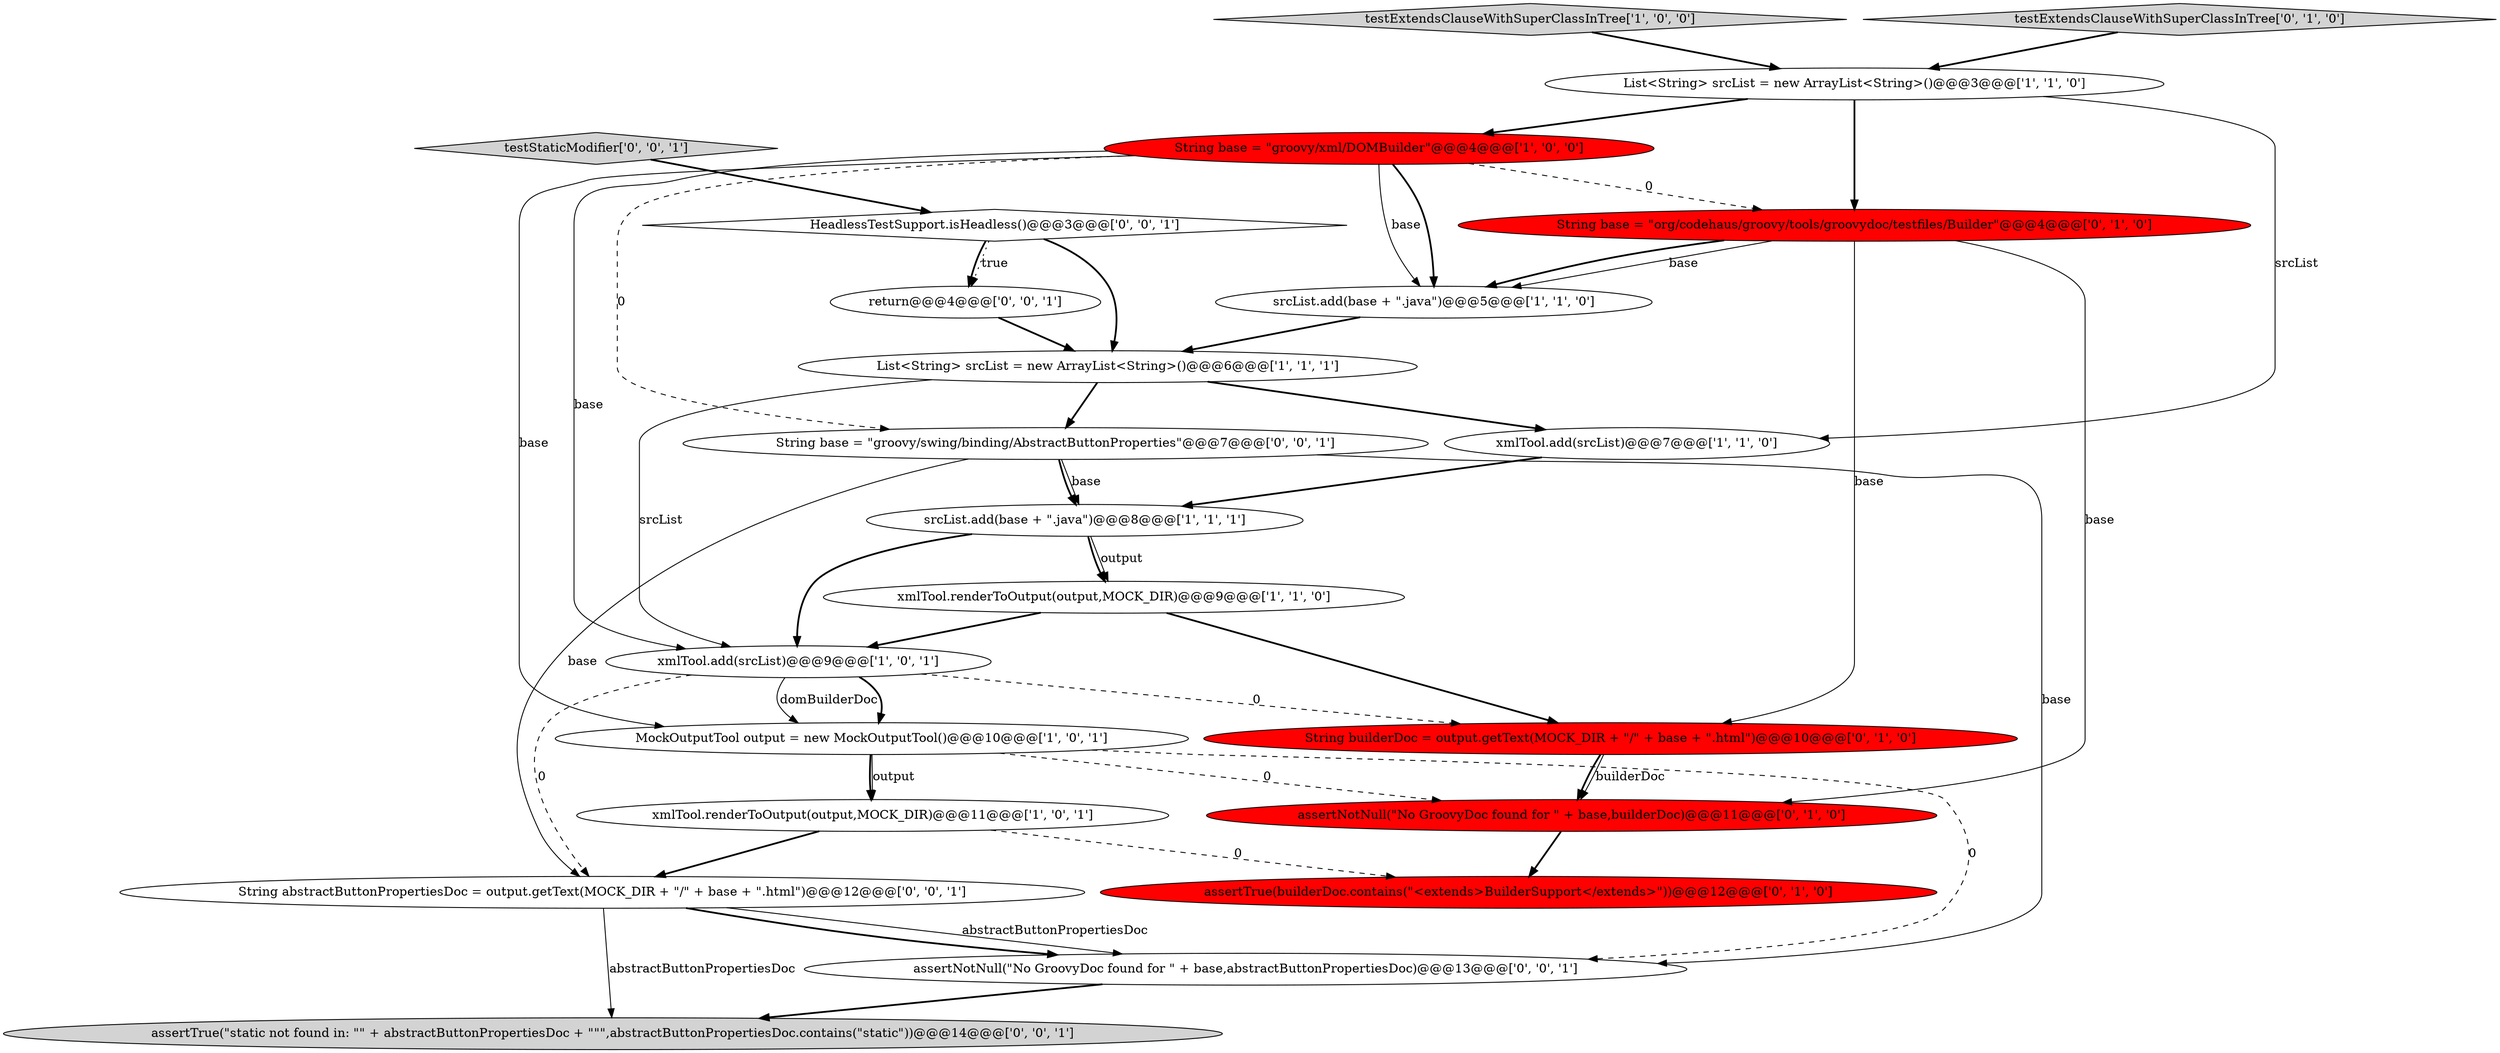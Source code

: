 digraph {
6 [style = filled, label = "MockOutputTool output = new MockOutputTool()@@@10@@@['1', '0', '1']", fillcolor = white, shape = ellipse image = "AAA0AAABBB1BBB"];
17 [style = filled, label = "String abstractButtonPropertiesDoc = output.getText(MOCK_DIR + \"/\" + base + \".html\")@@@12@@@['0', '0', '1']", fillcolor = white, shape = ellipse image = "AAA0AAABBB3BBB"];
0 [style = filled, label = "xmlTool.add(srcList)@@@7@@@['1', '1', '0']", fillcolor = white, shape = ellipse image = "AAA0AAABBB1BBB"];
22 [style = filled, label = "HeadlessTestSupport.isHeadless()@@@3@@@['0', '0', '1']", fillcolor = white, shape = diamond image = "AAA0AAABBB3BBB"];
4 [style = filled, label = "srcList.add(base + \".java\")@@@5@@@['1', '1', '0']", fillcolor = white, shape = ellipse image = "AAA0AAABBB1BBB"];
3 [style = filled, label = "List<String> srcList = new ArrayList<String>()@@@3@@@['1', '1', '0']", fillcolor = white, shape = ellipse image = "AAA0AAABBB1BBB"];
18 [style = filled, label = "assertNotNull(\"No GroovyDoc found for \" + base,abstractButtonPropertiesDoc)@@@13@@@['0', '0', '1']", fillcolor = white, shape = ellipse image = "AAA0AAABBB3BBB"];
7 [style = filled, label = "xmlTool.renderToOutput(output,MOCK_DIR)@@@11@@@['1', '0', '1']", fillcolor = white, shape = ellipse image = "AAA0AAABBB1BBB"];
8 [style = filled, label = "testExtendsClauseWithSuperClassInTree['1', '0', '0']", fillcolor = lightgray, shape = diamond image = "AAA0AAABBB1BBB"];
2 [style = filled, label = "xmlTool.renderToOutput(output,MOCK_DIR)@@@9@@@['1', '1', '0']", fillcolor = white, shape = ellipse image = "AAA0AAABBB1BBB"];
20 [style = filled, label = "return@@@4@@@['0', '0', '1']", fillcolor = white, shape = ellipse image = "AAA0AAABBB3BBB"];
21 [style = filled, label = "testStaticModifier['0', '0', '1']", fillcolor = lightgray, shape = diamond image = "AAA0AAABBB3BBB"];
19 [style = filled, label = "assertTrue(\"static not found in: \"\" + abstractButtonPropertiesDoc + \"\"\",abstractButtonPropertiesDoc.contains(\"static\"))@@@14@@@['0', '0', '1']", fillcolor = lightgray, shape = ellipse image = "AAA0AAABBB3BBB"];
12 [style = filled, label = "assertTrue(builderDoc.contains(\"<extends>BuilderSupport</extends>\"))@@@12@@@['0', '1', '0']", fillcolor = red, shape = ellipse image = "AAA1AAABBB2BBB"];
5 [style = filled, label = "List<String> srcList = new ArrayList<String>()@@@6@@@['1', '1', '1']", fillcolor = white, shape = ellipse image = "AAA0AAABBB1BBB"];
9 [style = filled, label = "String base = \"groovy/xml/DOMBuilder\"@@@4@@@['1', '0', '0']", fillcolor = red, shape = ellipse image = "AAA1AAABBB1BBB"];
11 [style = filled, label = "String builderDoc = output.getText(MOCK_DIR + \"/\" + base + \".html\")@@@10@@@['0', '1', '0']", fillcolor = red, shape = ellipse image = "AAA1AAABBB2BBB"];
13 [style = filled, label = "String base = \"org/codehaus/groovy/tools/groovydoc/testfiles/Builder\"@@@4@@@['0', '1', '0']", fillcolor = red, shape = ellipse image = "AAA1AAABBB2BBB"];
16 [style = filled, label = "String base = \"groovy/swing/binding/AbstractButtonProperties\"@@@7@@@['0', '0', '1']", fillcolor = white, shape = ellipse image = "AAA0AAABBB3BBB"];
10 [style = filled, label = "xmlTool.add(srcList)@@@9@@@['1', '0', '1']", fillcolor = white, shape = ellipse image = "AAA0AAABBB1BBB"];
1 [style = filled, label = "srcList.add(base + \".java\")@@@8@@@['1', '1', '1']", fillcolor = white, shape = ellipse image = "AAA0AAABBB1BBB"];
14 [style = filled, label = "assertNotNull(\"No GroovyDoc found for \" + base,builderDoc)@@@11@@@['0', '1', '0']", fillcolor = red, shape = ellipse image = "AAA1AAABBB2BBB"];
15 [style = filled, label = "testExtendsClauseWithSuperClassInTree['0', '1', '0']", fillcolor = lightgray, shape = diamond image = "AAA0AAABBB2BBB"];
9->4 [style = solid, label="base"];
1->2 [style = solid, label="output"];
9->16 [style = dashed, label="0"];
7->17 [style = bold, label=""];
13->14 [style = solid, label="base"];
11->14 [style = bold, label=""];
9->4 [style = bold, label=""];
8->3 [style = bold, label=""];
18->19 [style = bold, label=""];
10->6 [style = solid, label="domBuilderDoc"];
16->18 [style = solid, label="base"];
9->6 [style = solid, label="base"];
13->4 [style = solid, label="base"];
6->14 [style = dashed, label="0"];
16->1 [style = solid, label="base"];
2->10 [style = bold, label=""];
15->3 [style = bold, label=""];
10->6 [style = bold, label=""];
22->5 [style = bold, label=""];
9->10 [style = solid, label="base"];
3->0 [style = solid, label="srcList"];
20->5 [style = bold, label=""];
11->14 [style = solid, label="builderDoc"];
17->18 [style = solid, label="abstractButtonPropertiesDoc"];
10->11 [style = dashed, label="0"];
5->16 [style = bold, label=""];
3->9 [style = bold, label=""];
16->17 [style = solid, label="base"];
6->18 [style = dashed, label="0"];
22->20 [style = dotted, label="true"];
6->7 [style = solid, label="output"];
5->0 [style = bold, label=""];
22->20 [style = bold, label=""];
16->1 [style = bold, label=""];
21->22 [style = bold, label=""];
0->1 [style = bold, label=""];
14->12 [style = bold, label=""];
9->13 [style = dashed, label="0"];
10->17 [style = dashed, label="0"];
3->13 [style = bold, label=""];
7->12 [style = dashed, label="0"];
1->2 [style = bold, label=""];
13->11 [style = solid, label="base"];
5->10 [style = solid, label="srcList"];
6->7 [style = bold, label=""];
1->10 [style = bold, label=""];
4->5 [style = bold, label=""];
2->11 [style = bold, label=""];
17->19 [style = solid, label="abstractButtonPropertiesDoc"];
17->18 [style = bold, label=""];
13->4 [style = bold, label=""];
}
